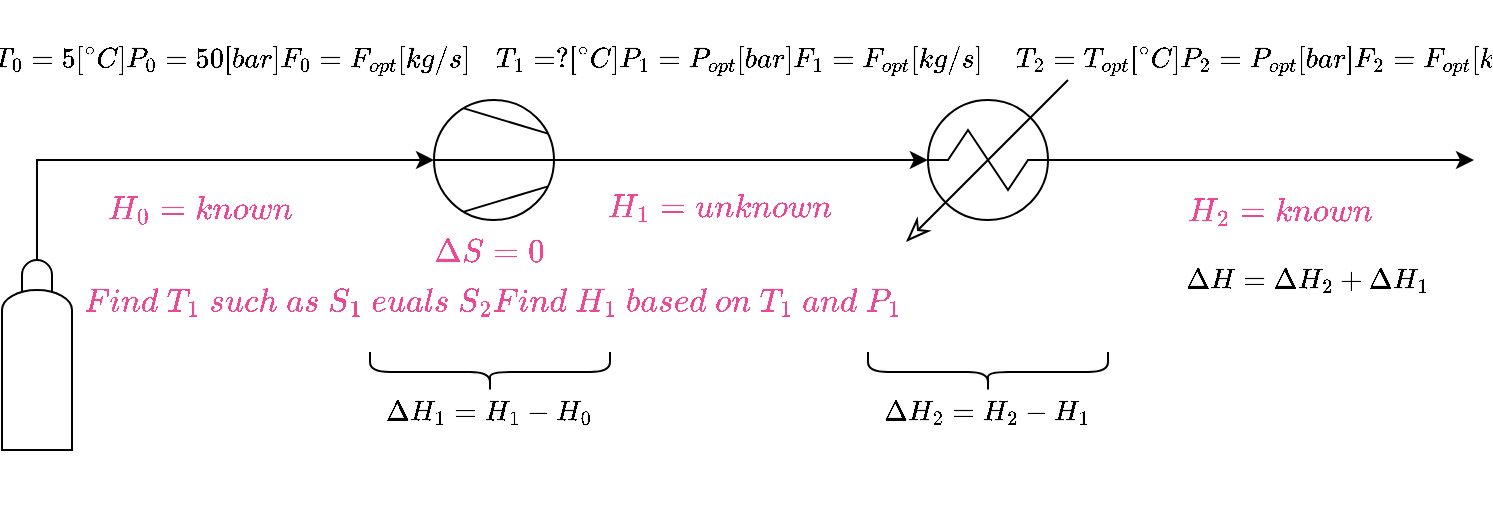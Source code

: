 <mxfile version="16.5.3" type="device"><diagram id="yNhXjhQ7gIVXkqR51Wi7" name="Page-1"><mxGraphModel dx="2062" dy="1065" grid="1" gridSize="10" guides="1" tooltips="1" connect="1" arrows="1" fold="1" page="1" pageScale="1" pageWidth="1169" pageHeight="827" math="1" shadow="0"><root><mxCell id="0"/><mxCell id="1" parent="0"/><mxCell id="Vw3t5kciocwzsbLf_j2Q-16" style="edgeStyle=orthogonalEdgeStyle;rounded=0;orthogonalLoop=1;jettySize=auto;html=1;entryX=0;entryY=0.5;entryDx=0;entryDy=0;entryPerimeter=0;" parent="1" source="Vw3t5kciocwzsbLf_j2Q-1" target="Vw3t5kciocwzsbLf_j2Q-7" edge="1"><mxGeometry relative="1" as="geometry"><Array as="points"><mxPoint x="139" y="330"/></Array></mxGeometry></mxCell><mxCell id="Vw3t5kciocwzsbLf_j2Q-1" value="&lt;p style=&quot;line-height: 0&quot;&gt;&lt;br&gt;&lt;/p&gt;" style="shape=mxgraph.pid.vessels.gas_bottle;html=1;pointerEvents=1;align=center;verticalLabelPosition=bottom;verticalAlign=top;dashed=0;" parent="1" vertex="1"><mxGeometry x="121" y="380" width="35" height="95" as="geometry"/></mxCell><mxCell id="Vw3t5kciocwzsbLf_j2Q-22" style="edgeStyle=orthogonalEdgeStyle;rounded=0;orthogonalLoop=1;jettySize=auto;html=1;entryX=0.124;entryY=0.5;entryDx=0;entryDy=0;entryPerimeter=0;" parent="1" source="Vw3t5kciocwzsbLf_j2Q-7" target="Vw3t5kciocwzsbLf_j2Q-19" edge="1"><mxGeometry relative="1" as="geometry"/></mxCell><mxCell id="Vw3t5kciocwzsbLf_j2Q-7" value="" style="shape=mxgraph.pid.compressors_-_iso.compressor_(centrifugal);html=1;pointerEvents=1;align=center;verticalLabelPosition=bottom;verticalAlign=top;dashed=0;rounded=0;shadow=0;glass=0;sketch=0;fillColor=default;" parent="1" vertex="1"><mxGeometry x="337" y="300" width="60" height="60" as="geometry"/></mxCell><mxCell id="Vw3t5kciocwzsbLf_j2Q-19" value="" style="shape=mxgraph.pid.heat_exchangers.heater;html=1;pointerEvents=1;align=center;verticalLabelPosition=bottom;verticalAlign=top;dashed=0;rounded=0;shadow=0;glass=0;sketch=0;fillColor=default;" parent="1" vertex="1"><mxGeometry x="574" y="290" width="80" height="80" as="geometry"/></mxCell><mxCell id="Vw3t5kciocwzsbLf_j2Q-24" style="edgeStyle=orthogonalEdgeStyle;rounded=0;orthogonalLoop=1;jettySize=auto;html=1;exitX=0.876;exitY=0.5;exitDx=0;exitDy=0;exitPerimeter=0;" parent="1" source="Vw3t5kciocwzsbLf_j2Q-19" edge="1"><mxGeometry relative="1" as="geometry"><mxPoint x="670" y="350" as="sourcePoint"/><mxPoint x="857" y="330" as="targetPoint"/></mxGeometry></mxCell><mxCell id="Vw3t5kciocwzsbLf_j2Q-27" value="&lt;font color=&quot;#e94a93&quot; face=&quot;SFMono-Regular, Menlo, Monaco, Consolas, Liberation Mono, Courier New, monospace&quot;&gt;&lt;span style=&quot;font-size: 14px ; background-color: rgb(24 , 26 , 27)&quot;&gt;$$\Delta S = 0 $$&lt;br&gt;&lt;/span&gt;&lt;/font&gt;" style="text;html=1;strokeColor=none;fillColor=none;align=center;verticalAlign=middle;whiteSpace=wrap;rounded=0;shadow=0;glass=0;sketch=0;" parent="1" vertex="1"><mxGeometry x="330" y="370" width="70" height="30" as="geometry"/></mxCell><mxCell id="Vw3t5kciocwzsbLf_j2Q-28" value="$$ T_0 = 5 [^\circ C] \\&lt;br&gt;&amp;nbsp;P_0 = 50 [bar] \\&lt;br&gt;&amp;nbsp;F_0 = F_{opt} [kg/s] $$" style="text;html=1;strokeColor=none;fillColor=none;align=center;verticalAlign=middle;whiteSpace=wrap;rounded=0;shadow=0;glass=0;sketch=0;" parent="1" vertex="1"><mxGeometry x="156" y="250" width="160" height="60" as="geometry"/></mxCell><mxCell id="Vw3t5kciocwzsbLf_j2Q-29" value="$$ T_1 = ? [^\circ C] \\&lt;br&gt;&amp;nbsp;P_1 = P_{opt} [bar] \\&lt;br&gt;&amp;nbsp;F_1 = F_{opt} [kg/s] $$" style="text;html=1;strokeColor=none;fillColor=none;align=center;verticalAlign=middle;whiteSpace=wrap;rounded=0;shadow=0;glass=0;sketch=0;" parent="1" vertex="1"><mxGeometry x="410" y="250" width="160" height="60" as="geometry"/></mxCell><mxCell id="Vw3t5kciocwzsbLf_j2Q-30" value="$$ T_2 = T_{opt} [^\circ C] \\&lt;br&gt;&amp;nbsp;P_2 = P_{opt} [bar] \\&lt;br&gt;&amp;nbsp;F_2 = F_{opt} [kg/s] $$" style="text;html=1;strokeColor=none;fillColor=none;align=center;verticalAlign=middle;whiteSpace=wrap;rounded=0;shadow=0;glass=0;sketch=0;" parent="1" vertex="1"><mxGeometry x="680" y="250" width="160" height="60" as="geometry"/></mxCell><mxCell id="Vw3t5kciocwzsbLf_j2Q-32" value="&lt;font color=&quot;#e94a93&quot; face=&quot;SFMono-Regular, Menlo, Monaco, Consolas, Liberation Mono, Courier New, monospace&quot;&gt;&lt;span style=&quot;font-size: 14px ; background-color: rgb(24 , 26 , 27)&quot;&gt;$$ H_0 = known $$&lt;/span&gt;&lt;/font&gt;" style="text;html=1;strokeColor=none;fillColor=none;align=center;verticalAlign=middle;whiteSpace=wrap;rounded=0;shadow=0;glass=0;sketch=0;" parent="1" vertex="1"><mxGeometry x="190" y="340" width="60" height="30" as="geometry"/></mxCell><mxCell id="Vw3t5kciocwzsbLf_j2Q-33" value="&lt;font color=&quot;#e94a93&quot; face=&quot;SFMono-Regular, Menlo, Monaco, Consolas, Liberation Mono, Courier New, monospace&quot;&gt;&lt;span style=&quot;font-size: 14px ; background-color: rgb(24 , 26 , 27)&quot;&gt;$$ H_1 = unknown$$&lt;/span&gt;&lt;/font&gt;" style="text;html=1;strokeColor=none;fillColor=none;align=center;verticalAlign=middle;whiteSpace=wrap;rounded=0;shadow=0;glass=0;sketch=0;" parent="1" vertex="1"><mxGeometry x="450" y="340" width="60" height="30" as="geometry"/></mxCell><mxCell id="Vw3t5kciocwzsbLf_j2Q-34" value="&lt;font color=&quot;#e94a93&quot; face=&quot;SFMono-Regular, Menlo, Monaco, Consolas, Liberation Mono, Courier New, monospace&quot;&gt;&lt;span style=&quot;font-size: 14px ; background-color: rgb(24 , 26 , 27)&quot;&gt;$$ H_2&amp;nbsp; =&amp;nbsp; known $$&lt;br&gt;&lt;/span&gt;&lt;/font&gt;" style="text;html=1;strokeColor=none;fillColor=none;align=center;verticalAlign=middle;whiteSpace=wrap;rounded=0;shadow=0;glass=0;sketch=0;" parent="1" vertex="1"><mxGeometry x="730" y="350" width="60" height="30" as="geometry"/></mxCell><mxCell id="Vw3t5kciocwzsbLf_j2Q-35" value="&lt;font face=&quot;SFMono-Regular, Menlo, Monaco, Consolas, Liberation Mono, Courier New, monospace&quot;&gt;&lt;span style=&quot;font-size: 14px&quot;&gt;&lt;font color=&quot;#e94a93&quot;&gt;$$ Find~T_1~such~as~S_1~euals~S_2&amp;nbsp; \\&lt;br&gt;Find~H_1~based~on~T_1~and~P_1$$&lt;/font&gt;&lt;br&gt;&lt;/span&gt;&lt;/font&gt;" style="text;html=1;strokeColor=none;fillColor=none;align=center;verticalAlign=middle;whiteSpace=wrap;rounded=0;shadow=0;glass=0;sketch=0;fontColor=default;labelBackgroundColor=none;" parent="1" vertex="1"><mxGeometry x="332" y="395" width="70" height="30" as="geometry"/></mxCell><mxCell id="Vw3t5kciocwzsbLf_j2Q-36" value="$$ \Delta H = \Delta H_2 + \Delta H_1 $$" style="text;html=1;strokeColor=none;fillColor=none;align=center;verticalAlign=middle;whiteSpace=wrap;rounded=0;shadow=0;glass=0;sketch=0;" parent="1" vertex="1"><mxGeometry x="694" y="360" width="160" height="60" as="geometry"/></mxCell><mxCell id="Vw3t5kciocwzsbLf_j2Q-37" value="" style="shape=curlyBracket;whiteSpace=wrap;html=1;rounded=1;shadow=0;glass=0;labelBackgroundColor=none;sketch=0;fontColor=#E94A93;fillColor=default;rotation=-90;" parent="1" vertex="1"><mxGeometry x="355" y="376" width="20" height="120" as="geometry"/></mxCell><mxCell id="Vw3t5kciocwzsbLf_j2Q-38" value="$$ \Delta H_1 = H_1 - H_0 $$" style="text;html=1;strokeColor=none;fillColor=none;align=center;verticalAlign=middle;whiteSpace=wrap;rounded=0;shadow=0;glass=0;sketch=0;" parent="1" vertex="1"><mxGeometry x="285" y="426" width="160" height="60" as="geometry"/></mxCell><mxCell id="Vw3t5kciocwzsbLf_j2Q-39" value="" style="shape=curlyBracket;whiteSpace=wrap;html=1;rounded=1;shadow=0;glass=0;labelBackgroundColor=none;sketch=0;fontColor=#E94A93;fillColor=default;rotation=-90;" parent="1" vertex="1"><mxGeometry x="604" y="376" width="20" height="120" as="geometry"/></mxCell><mxCell id="Vw3t5kciocwzsbLf_j2Q-40" value="$$ \Delta H_2 = H_2 - H_1$$" style="text;html=1;strokeColor=none;fillColor=none;align=center;verticalAlign=middle;whiteSpace=wrap;rounded=0;shadow=0;glass=0;sketch=0;" parent="1" vertex="1"><mxGeometry x="534" y="426" width="160" height="60" as="geometry"/></mxCell></root></mxGraphModel></diagram></mxfile>